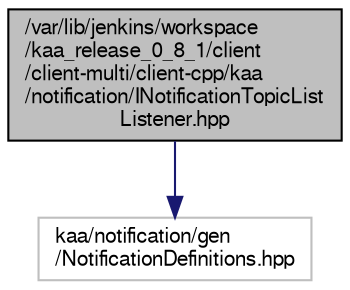 digraph "/var/lib/jenkins/workspace/kaa_release_0_8_1/client/client-multi/client-cpp/kaa/notification/INotificationTopicListListener.hpp"
{
  bgcolor="transparent";
  edge [fontname="FreeSans",fontsize="10",labelfontname="FreeSans",labelfontsize="10"];
  node [fontname="FreeSans",fontsize="10",shape=record];
  Node1 [label="/var/lib/jenkins/workspace\l/kaa_release_0_8_1/client\l/client-multi/client-cpp/kaa\l/notification/INotificationTopicList\lListener.hpp",height=0.2,width=0.4,color="black", fillcolor="grey75", style="filled" fontcolor="black"];
  Node1 -> Node2 [color="midnightblue",fontsize="10",style="solid",fontname="FreeSans"];
  Node2 [label="kaa/notification/gen\l/NotificationDefinitions.hpp",height=0.2,width=0.4,color="grey75"];
}

